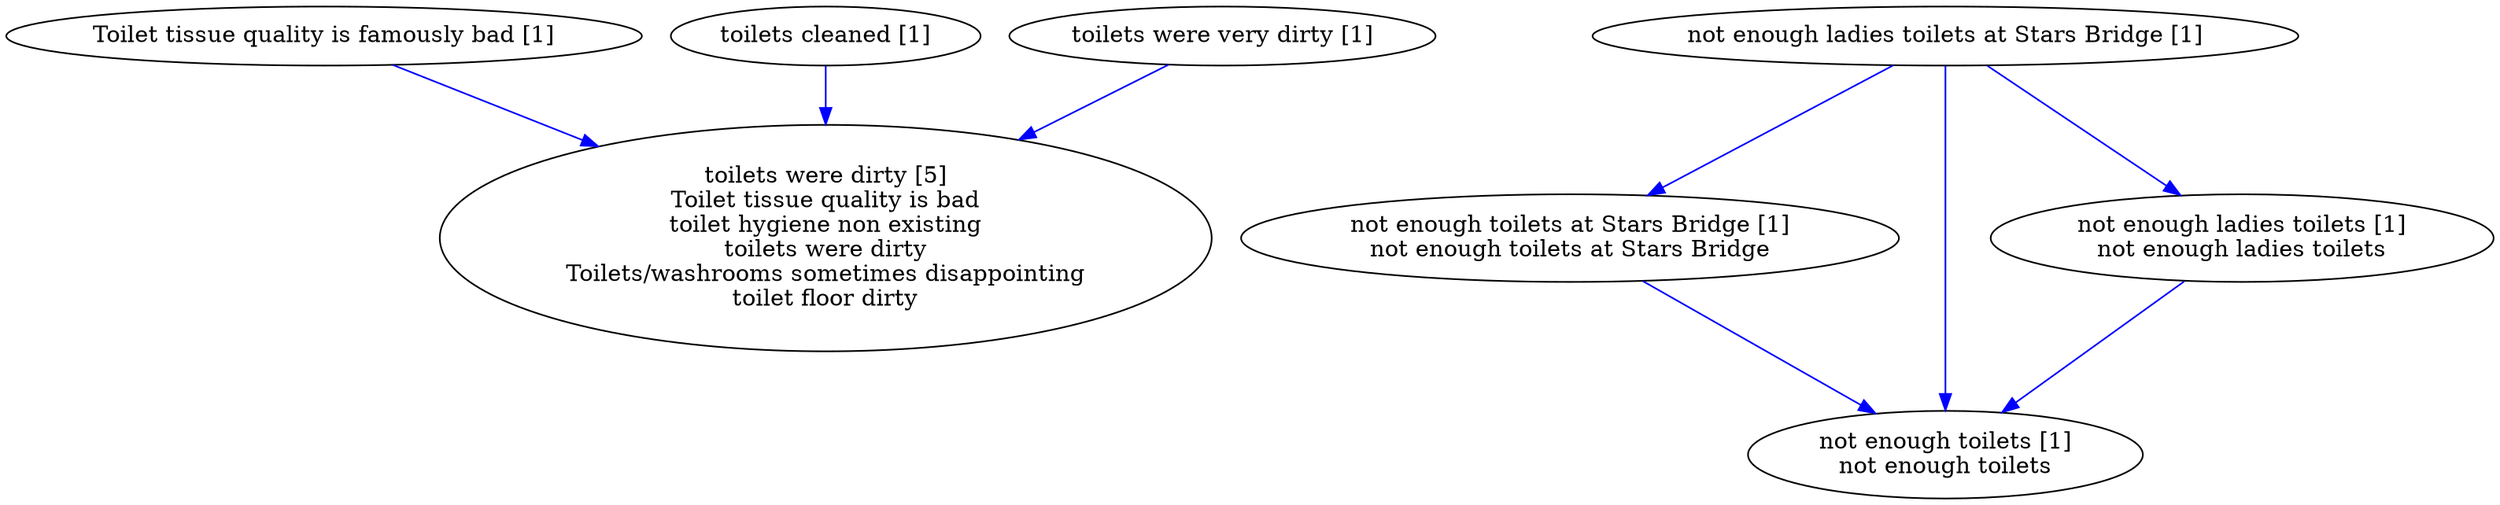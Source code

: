 digraph collapsedGraph {
"toilets were dirty [5]\nToilet tissue quality is bad\ntoilet hygiene non existing\ntoilets were dirty\nToilets/washrooms sometimes disappointing\ntoilet floor dirty""Toilet tissue quality is famously bad [1]""not enough ladies toilets at Stars Bridge [1]""not enough toilets at Stars Bridge [1]\nnot enough toilets at Stars Bridge""not enough toilets [1]\nnot enough toilets""not enough ladies toilets [1]\nnot enough ladies toilets""toilets cleaned [1]""toilets were very dirty [1]""Toilet tissue quality is famously bad [1]" -> "toilets were dirty [5]\nToilet tissue quality is bad\ntoilet hygiene non existing\ntoilets were dirty\nToilets/washrooms sometimes disappointing\ntoilet floor dirty" [color=blue]
"not enough ladies toilets at Stars Bridge [1]" -> "not enough toilets at Stars Bridge [1]\nnot enough toilets at Stars Bridge" [color=blue]
"not enough toilets at Stars Bridge [1]\nnot enough toilets at Stars Bridge" -> "not enough toilets [1]\nnot enough toilets" [color=blue]
"not enough ladies toilets at Stars Bridge [1]" -> "not enough ladies toilets [1]\nnot enough ladies toilets" [color=blue]
"not enough ladies toilets [1]\nnot enough ladies toilets" -> "not enough toilets [1]\nnot enough toilets" [color=blue]
"not enough ladies toilets at Stars Bridge [1]" -> "not enough toilets [1]\nnot enough toilets" [color=blue]
"toilets were very dirty [1]" -> "toilets were dirty [5]\nToilet tissue quality is bad\ntoilet hygiene non existing\ntoilets were dirty\nToilets/washrooms sometimes disappointing\ntoilet floor dirty" [color=blue]
"toilets cleaned [1]" -> "toilets were dirty [5]\nToilet tissue quality is bad\ntoilet hygiene non existing\ntoilets were dirty\nToilets/washrooms sometimes disappointing\ntoilet floor dirty" [color=blue]
}